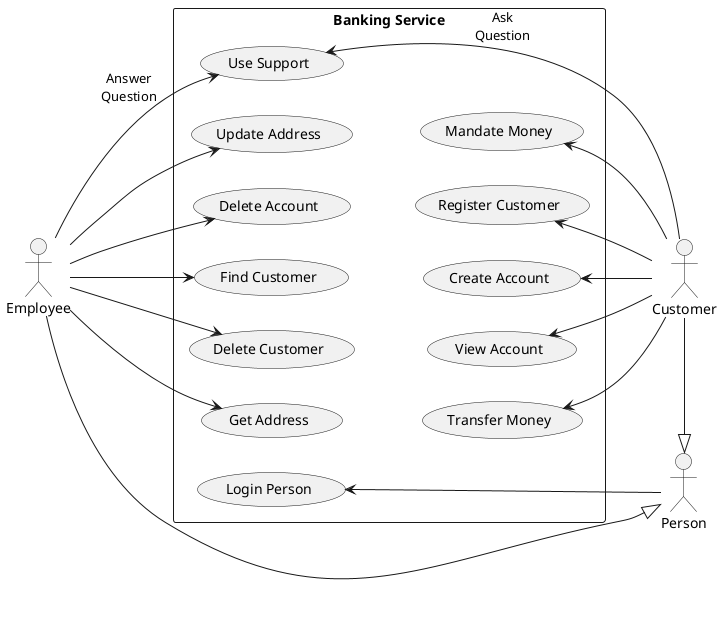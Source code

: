 @startuml

left to right direction
skinparam monochrome true

actor "Person" as p
actor "Customer" as c
actor "Employee" as e

c -|> p
p <|-up- e

rectangle "Banking Service" as Banking {

  usecase "Create Account" as uc11
  usecase "Find Customer" as uc12
  usecase "Delete Customer" as uc13
  usecase "Get Address" as uc14
  usecase "Update Address" as uc15
  usecase "Mandate Money" as uc16
  usecase "Delete Account" as uc17

  usecase "Login Person" as uc21

  usecase "Use Support" as uc31

  usecase "Transfer Money" as uc41
  usecase "View Account" as uc42
  usecase "Register Customer" as uc44
}

' Customer Service
uc11 <-- c
uc16 <-- c

e --> uc12
e --> uc13
e --> uc14
e --> uc15
e --> uc17


' Session Service
uc21 <- p


' Support Service
'uc31 --> chat
uc31 <-- c : Ask\nQuestion
e --> uc31 : Answer\nQuestion


' Banking Service
uc41 <-- c
uc42 <-- c
uc44 <-- c

' Layout
uc12 -[hidden]-> uc11
uc13 -[hidden]-> uc42
uc14 -[hidden]-> uc41
uc15 -[hidden]-> uc16
uc17 -[hidden]-> uc44
'uc12 -[hidden]-> uc21
'uc31 -[hidden]> uc21

@enduml